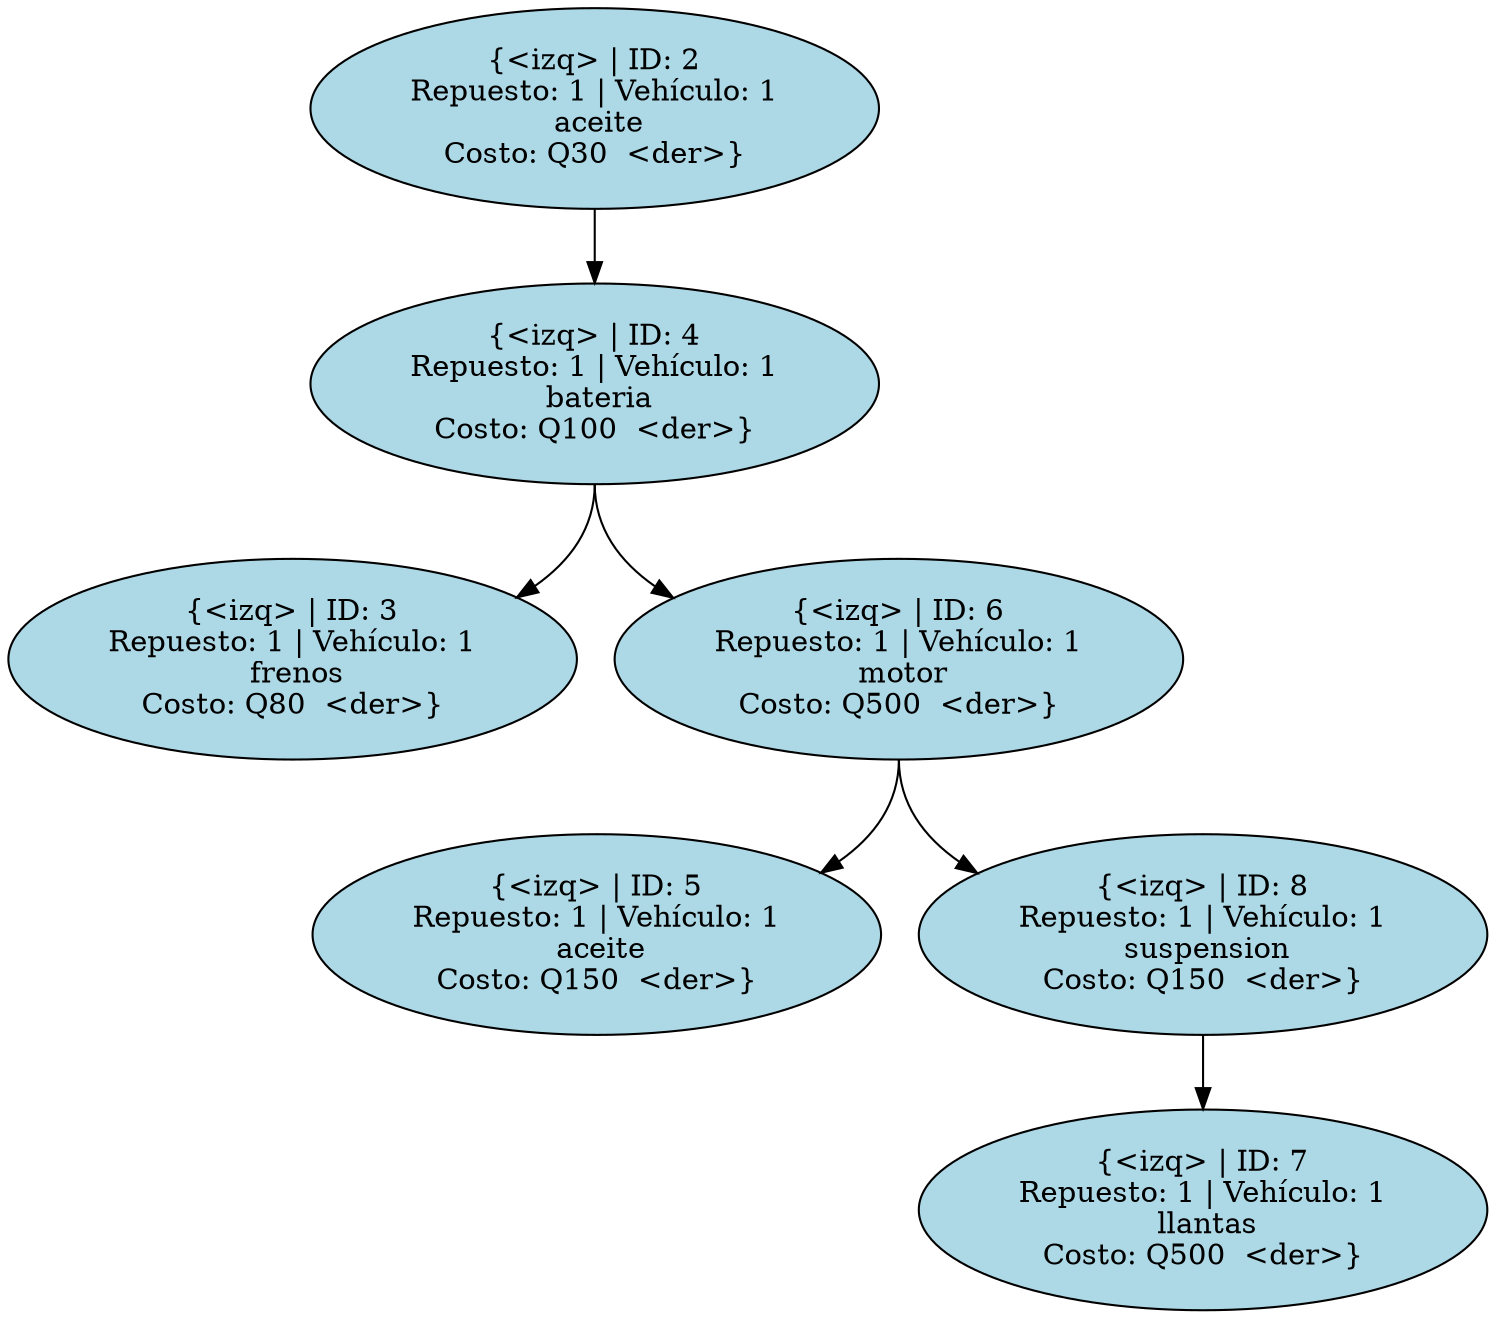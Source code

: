 digraph Servicios {
node [shape=ellipse, style=filled, fillcolor=lightblue];
S2 [label="{<izq> | ID: 2\nRepuesto: 1 | Vehículo: 1\n aceite\nCosto: Q30  <der>}"]
S2:s -> S4
S4 [label="{<izq> | ID: 4\nRepuesto: 1 | Vehículo: 1\n bateria\nCosto: Q100  <der>}"]
S4:s -> S3
S3 [label="{<izq> | ID: 3\nRepuesto: 1 | Vehículo: 1\n frenos\nCosto: Q80  <der>}"]
S4:s -> S6
S6 [label="{<izq> | ID: 6\nRepuesto: 1 | Vehículo: 1\n motor\nCosto: Q500  <der>}"]
S6:s -> S5
S5 [label="{<izq> | ID: 5\nRepuesto: 1 | Vehículo: 1\n aceite\nCosto: Q150  <der>}"]
S6:s -> S8
S8 [label="{<izq> | ID: 8\nRepuesto: 1 | Vehículo: 1\n suspension\nCosto: Q150  <der>}"]
S8:s -> S7
S7 [label="{<izq> | ID: 7\nRepuesto: 1 | Vehículo: 1\n llantas\nCosto: Q500  <der>}"]
}
